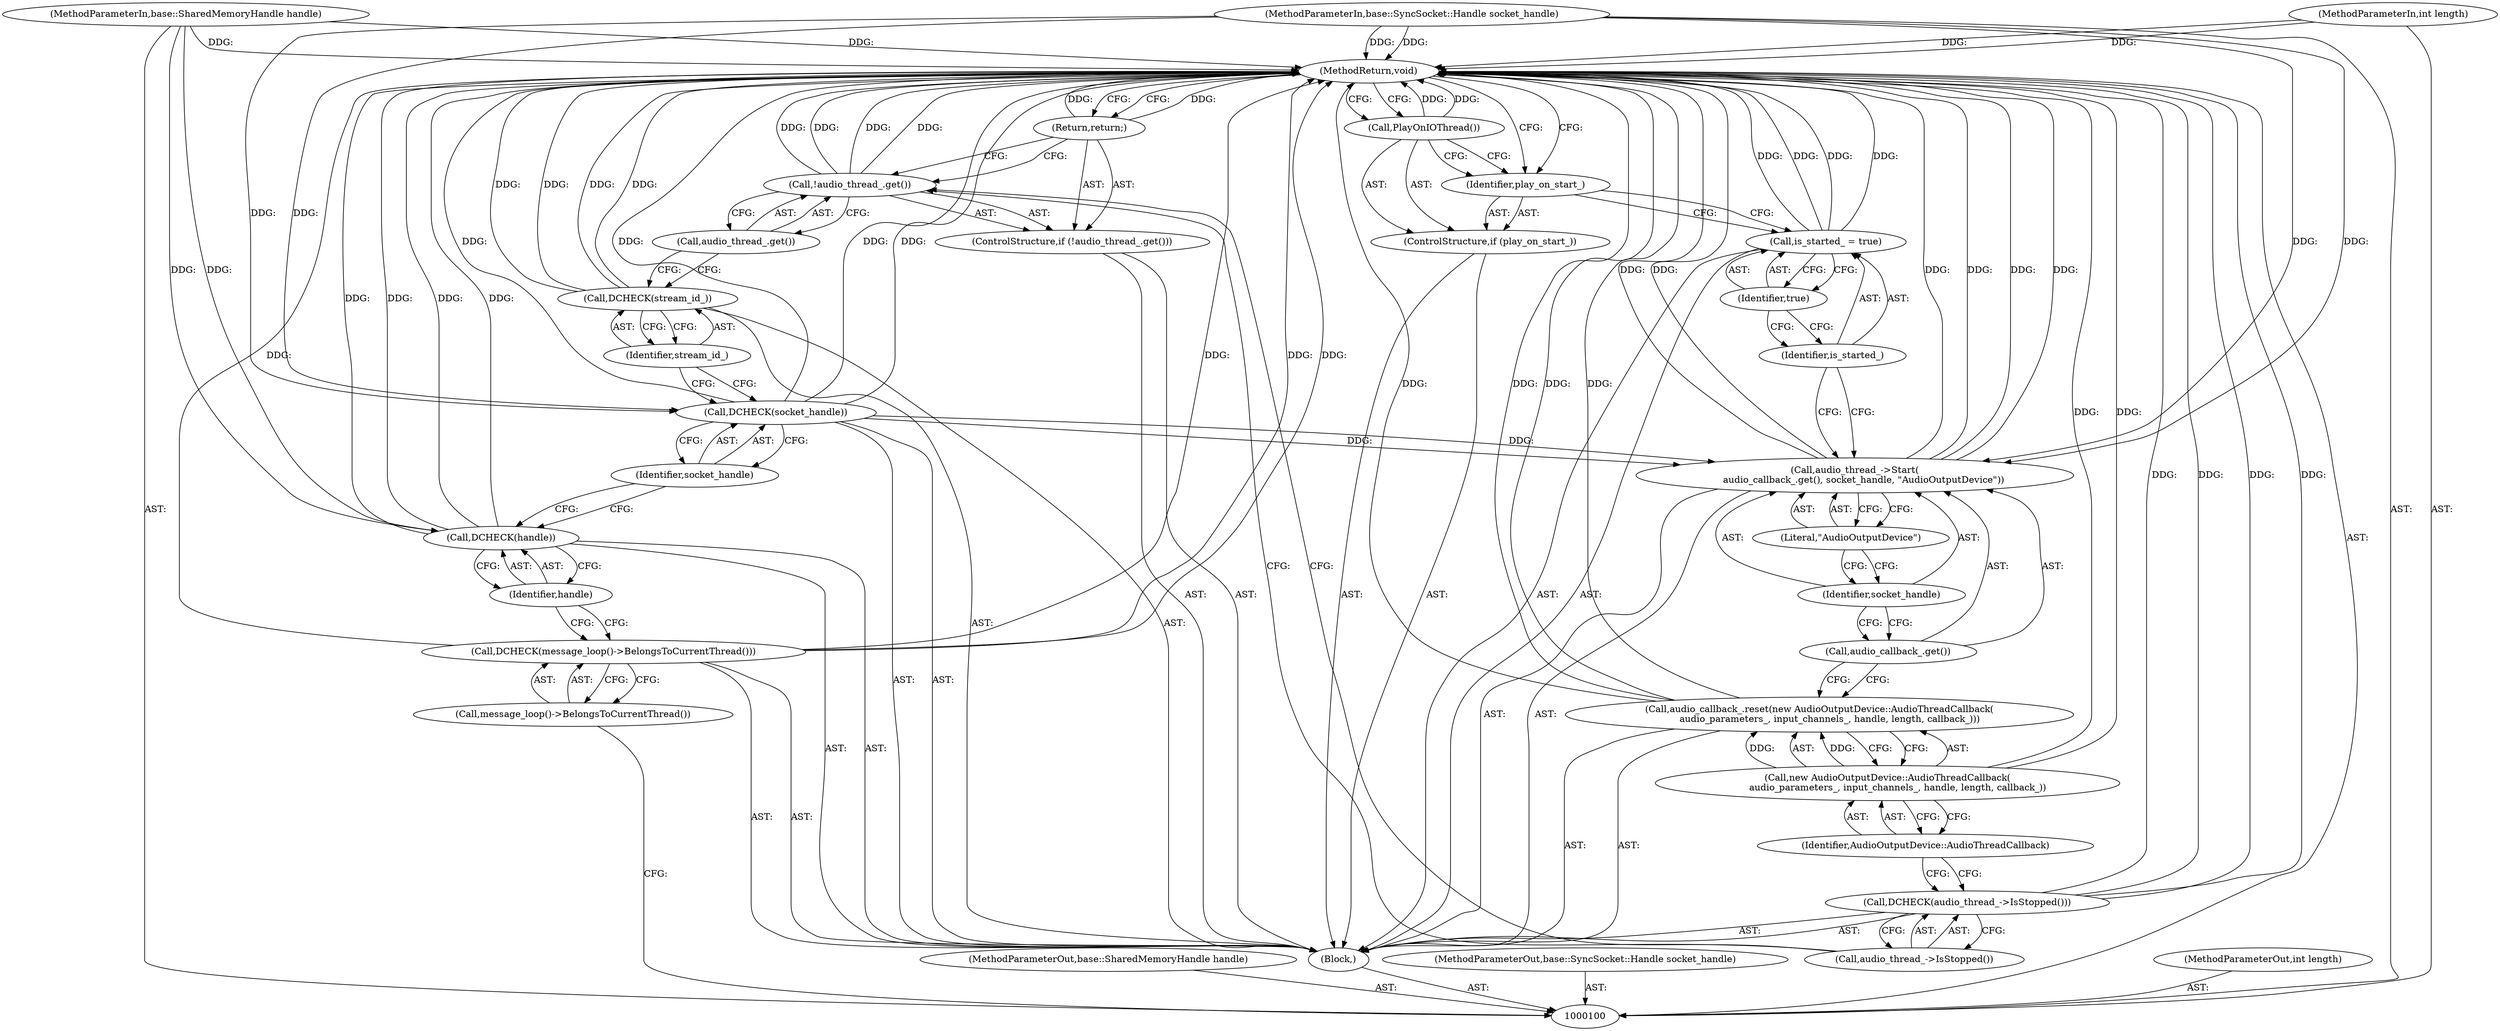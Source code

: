 digraph "1_Chrome_6d2aef28cb0b677af468ebf3e32a176a7c37086e_1" {
"1000132" [label="(MethodReturn,void)"];
"1000112" [label="(Identifier,stream_id_)"];
"1000111" [label="(Call,DCHECK(stream_id_))"];
"1000113" [label="(ControlStructure,if (!audio_thread_.get()))"];
"1000114" [label="(Call,!audio_thread_.get())"];
"1000115" [label="(Call,audio_thread_.get())"];
"1000116" [label="(Return,return;)"];
"1000117" [label="(Call,DCHECK(audio_thread_->IsStopped()))"];
"1000118" [label="(Call,audio_thread_->IsStopped())"];
"1000101" [label="(MethodParameterIn,base::SharedMemoryHandle handle)"];
"1000182" [label="(MethodParameterOut,base::SharedMemoryHandle handle)"];
"1000120" [label="(Call,new AudioOutputDevice::AudioThreadCallback(\n       audio_parameters_, input_channels_, handle, length, callback_))"];
"1000121" [label="(Identifier,AudioOutputDevice::AudioThreadCallback)"];
"1000119" [label="(Call,audio_callback_.reset(new AudioOutputDevice::AudioThreadCallback(\n       audio_parameters_, input_channels_, handle, length, callback_)))"];
"1000122" [label="(Call,audio_thread_->Start(\n      audio_callback_.get(), socket_handle, \"AudioOutputDevice\"))"];
"1000124" [label="(Identifier,socket_handle)"];
"1000125" [label="(Literal,\"AudioOutputDevice\")"];
"1000123" [label="(Call,audio_callback_.get())"];
"1000128" [label="(Identifier,true)"];
"1000126" [label="(Call,is_started_ = true)"];
"1000127" [label="(Identifier,is_started_)"];
"1000129" [label="(ControlStructure,if (play_on_start_))"];
"1000130" [label="(Identifier,play_on_start_)"];
"1000131" [label="(Call,PlayOnIOThread())"];
"1000102" [label="(MethodParameterIn,base::SyncSocket::Handle socket_handle)"];
"1000183" [label="(MethodParameterOut,base::SyncSocket::Handle socket_handle)"];
"1000104" [label="(Block,)"];
"1000103" [label="(MethodParameterIn,int length)"];
"1000184" [label="(MethodParameterOut,int length)"];
"1000105" [label="(Call,DCHECK(message_loop()->BelongsToCurrentThread()))"];
"1000106" [label="(Call,message_loop()->BelongsToCurrentThread())"];
"1000107" [label="(Call,DCHECK(handle))"];
"1000108" [label="(Identifier,handle)"];
"1000109" [label="(Call,DCHECK(socket_handle))"];
"1000110" [label="(Identifier,socket_handle)"];
"1000132" -> "1000100"  [label="AST: "];
"1000132" -> "1000116"  [label="CFG: "];
"1000132" -> "1000131"  [label="CFG: "];
"1000132" -> "1000130"  [label="CFG: "];
"1000116" -> "1000132"  [label="DDG: "];
"1000117" -> "1000132"  [label="DDG: "];
"1000117" -> "1000132"  [label="DDG: "];
"1000107" -> "1000132"  [label="DDG: "];
"1000107" -> "1000132"  [label="DDG: "];
"1000105" -> "1000132"  [label="DDG: "];
"1000105" -> "1000132"  [label="DDG: "];
"1000114" -> "1000132"  [label="DDG: "];
"1000114" -> "1000132"  [label="DDG: "];
"1000122" -> "1000132"  [label="DDG: "];
"1000122" -> "1000132"  [label="DDG: "];
"1000122" -> "1000132"  [label="DDG: "];
"1000103" -> "1000132"  [label="DDG: "];
"1000126" -> "1000132"  [label="DDG: "];
"1000126" -> "1000132"  [label="DDG: "];
"1000119" -> "1000132"  [label="DDG: "];
"1000119" -> "1000132"  [label="DDG: "];
"1000111" -> "1000132"  [label="DDG: "];
"1000111" -> "1000132"  [label="DDG: "];
"1000120" -> "1000132"  [label="DDG: "];
"1000102" -> "1000132"  [label="DDG: "];
"1000101" -> "1000132"  [label="DDG: "];
"1000109" -> "1000132"  [label="DDG: "];
"1000109" -> "1000132"  [label="DDG: "];
"1000131" -> "1000132"  [label="DDG: "];
"1000112" -> "1000111"  [label="AST: "];
"1000112" -> "1000109"  [label="CFG: "];
"1000111" -> "1000112"  [label="CFG: "];
"1000111" -> "1000104"  [label="AST: "];
"1000111" -> "1000112"  [label="CFG: "];
"1000112" -> "1000111"  [label="AST: "];
"1000115" -> "1000111"  [label="CFG: "];
"1000111" -> "1000132"  [label="DDG: "];
"1000111" -> "1000132"  [label="DDG: "];
"1000113" -> "1000104"  [label="AST: "];
"1000114" -> "1000113"  [label="AST: "];
"1000116" -> "1000113"  [label="AST: "];
"1000114" -> "1000113"  [label="AST: "];
"1000114" -> "1000115"  [label="CFG: "];
"1000115" -> "1000114"  [label="AST: "];
"1000116" -> "1000114"  [label="CFG: "];
"1000118" -> "1000114"  [label="CFG: "];
"1000114" -> "1000132"  [label="DDG: "];
"1000114" -> "1000132"  [label="DDG: "];
"1000115" -> "1000114"  [label="AST: "];
"1000115" -> "1000111"  [label="CFG: "];
"1000114" -> "1000115"  [label="CFG: "];
"1000116" -> "1000113"  [label="AST: "];
"1000116" -> "1000114"  [label="CFG: "];
"1000132" -> "1000116"  [label="CFG: "];
"1000116" -> "1000132"  [label="DDG: "];
"1000117" -> "1000104"  [label="AST: "];
"1000117" -> "1000118"  [label="CFG: "];
"1000118" -> "1000117"  [label="AST: "];
"1000121" -> "1000117"  [label="CFG: "];
"1000117" -> "1000132"  [label="DDG: "];
"1000117" -> "1000132"  [label="DDG: "];
"1000118" -> "1000117"  [label="AST: "];
"1000118" -> "1000114"  [label="CFG: "];
"1000117" -> "1000118"  [label="CFG: "];
"1000101" -> "1000100"  [label="AST: "];
"1000101" -> "1000132"  [label="DDG: "];
"1000101" -> "1000107"  [label="DDG: "];
"1000182" -> "1000100"  [label="AST: "];
"1000120" -> "1000119"  [label="AST: "];
"1000120" -> "1000121"  [label="CFG: "];
"1000121" -> "1000120"  [label="AST: "];
"1000119" -> "1000120"  [label="CFG: "];
"1000120" -> "1000132"  [label="DDG: "];
"1000120" -> "1000119"  [label="DDG: "];
"1000121" -> "1000120"  [label="AST: "];
"1000121" -> "1000117"  [label="CFG: "];
"1000120" -> "1000121"  [label="CFG: "];
"1000119" -> "1000104"  [label="AST: "];
"1000119" -> "1000120"  [label="CFG: "];
"1000120" -> "1000119"  [label="AST: "];
"1000123" -> "1000119"  [label="CFG: "];
"1000119" -> "1000132"  [label="DDG: "];
"1000119" -> "1000132"  [label="DDG: "];
"1000120" -> "1000119"  [label="DDG: "];
"1000122" -> "1000104"  [label="AST: "];
"1000122" -> "1000125"  [label="CFG: "];
"1000123" -> "1000122"  [label="AST: "];
"1000124" -> "1000122"  [label="AST: "];
"1000125" -> "1000122"  [label="AST: "];
"1000127" -> "1000122"  [label="CFG: "];
"1000122" -> "1000132"  [label="DDG: "];
"1000122" -> "1000132"  [label="DDG: "];
"1000122" -> "1000132"  [label="DDG: "];
"1000109" -> "1000122"  [label="DDG: "];
"1000102" -> "1000122"  [label="DDG: "];
"1000124" -> "1000122"  [label="AST: "];
"1000124" -> "1000123"  [label="CFG: "];
"1000125" -> "1000124"  [label="CFG: "];
"1000125" -> "1000122"  [label="AST: "];
"1000125" -> "1000124"  [label="CFG: "];
"1000122" -> "1000125"  [label="CFG: "];
"1000123" -> "1000122"  [label="AST: "];
"1000123" -> "1000119"  [label="CFG: "];
"1000124" -> "1000123"  [label="CFG: "];
"1000128" -> "1000126"  [label="AST: "];
"1000128" -> "1000127"  [label="CFG: "];
"1000126" -> "1000128"  [label="CFG: "];
"1000126" -> "1000104"  [label="AST: "];
"1000126" -> "1000128"  [label="CFG: "];
"1000127" -> "1000126"  [label="AST: "];
"1000128" -> "1000126"  [label="AST: "];
"1000130" -> "1000126"  [label="CFG: "];
"1000126" -> "1000132"  [label="DDG: "];
"1000126" -> "1000132"  [label="DDG: "];
"1000127" -> "1000126"  [label="AST: "];
"1000127" -> "1000122"  [label="CFG: "];
"1000128" -> "1000127"  [label="CFG: "];
"1000129" -> "1000104"  [label="AST: "];
"1000130" -> "1000129"  [label="AST: "];
"1000131" -> "1000129"  [label="AST: "];
"1000130" -> "1000129"  [label="AST: "];
"1000130" -> "1000126"  [label="CFG: "];
"1000131" -> "1000130"  [label="CFG: "];
"1000132" -> "1000130"  [label="CFG: "];
"1000131" -> "1000129"  [label="AST: "];
"1000131" -> "1000130"  [label="CFG: "];
"1000132" -> "1000131"  [label="CFG: "];
"1000131" -> "1000132"  [label="DDG: "];
"1000102" -> "1000100"  [label="AST: "];
"1000102" -> "1000132"  [label="DDG: "];
"1000102" -> "1000109"  [label="DDG: "];
"1000102" -> "1000122"  [label="DDG: "];
"1000183" -> "1000100"  [label="AST: "];
"1000104" -> "1000100"  [label="AST: "];
"1000105" -> "1000104"  [label="AST: "];
"1000107" -> "1000104"  [label="AST: "];
"1000109" -> "1000104"  [label="AST: "];
"1000111" -> "1000104"  [label="AST: "];
"1000113" -> "1000104"  [label="AST: "];
"1000117" -> "1000104"  [label="AST: "];
"1000119" -> "1000104"  [label="AST: "];
"1000122" -> "1000104"  [label="AST: "];
"1000126" -> "1000104"  [label="AST: "];
"1000129" -> "1000104"  [label="AST: "];
"1000103" -> "1000100"  [label="AST: "];
"1000103" -> "1000132"  [label="DDG: "];
"1000184" -> "1000100"  [label="AST: "];
"1000105" -> "1000104"  [label="AST: "];
"1000105" -> "1000106"  [label="CFG: "];
"1000106" -> "1000105"  [label="AST: "];
"1000108" -> "1000105"  [label="CFG: "];
"1000105" -> "1000132"  [label="DDG: "];
"1000105" -> "1000132"  [label="DDG: "];
"1000106" -> "1000105"  [label="AST: "];
"1000106" -> "1000100"  [label="CFG: "];
"1000105" -> "1000106"  [label="CFG: "];
"1000107" -> "1000104"  [label="AST: "];
"1000107" -> "1000108"  [label="CFG: "];
"1000108" -> "1000107"  [label="AST: "];
"1000110" -> "1000107"  [label="CFG: "];
"1000107" -> "1000132"  [label="DDG: "];
"1000107" -> "1000132"  [label="DDG: "];
"1000101" -> "1000107"  [label="DDG: "];
"1000108" -> "1000107"  [label="AST: "];
"1000108" -> "1000105"  [label="CFG: "];
"1000107" -> "1000108"  [label="CFG: "];
"1000109" -> "1000104"  [label="AST: "];
"1000109" -> "1000110"  [label="CFG: "];
"1000110" -> "1000109"  [label="AST: "];
"1000112" -> "1000109"  [label="CFG: "];
"1000109" -> "1000132"  [label="DDG: "];
"1000109" -> "1000132"  [label="DDG: "];
"1000102" -> "1000109"  [label="DDG: "];
"1000109" -> "1000122"  [label="DDG: "];
"1000110" -> "1000109"  [label="AST: "];
"1000110" -> "1000107"  [label="CFG: "];
"1000109" -> "1000110"  [label="CFG: "];
}
